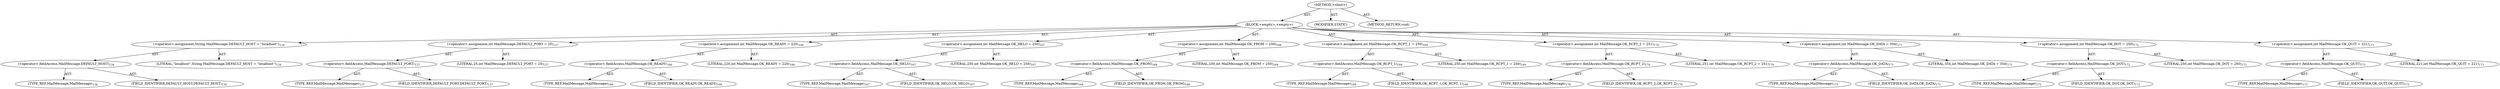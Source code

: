 digraph "&lt;clinit&gt;" {  
"111669149727" [label = <(METHOD,&lt;clinit&gt;)> ]
"25769803843" [label = <(BLOCK,&lt;empty&gt;,&lt;empty&gt;)> ]
"30064771337" [label = <(&lt;operator&gt;.assignment,String MailMessage.DEFAULT_HOST = &quot;localhost&quot;)<SUB>134</SUB>> ]
"30064771338" [label = <(&lt;operator&gt;.fieldAccess,MailMessage.DEFAULT_HOST)<SUB>134</SUB>> ]
"180388626446" [label = <(TYPE_REF,MailMessage,MailMessage)<SUB>134</SUB>> ]
"55834574913" [label = <(FIELD_IDENTIFIER,DEFAULT_HOST,DEFAULT_HOST)<SUB>134</SUB>> ]
"90194313263" [label = <(LITERAL,&quot;localhost&quot;,String MailMessage.DEFAULT_HOST = &quot;localhost&quot;)<SUB>134</SUB>> ]
"30064771339" [label = <(&lt;operator&gt;.assignment,int MailMessage.DEFAULT_PORT = 25)<SUB>137</SUB>> ]
"30064771340" [label = <(&lt;operator&gt;.fieldAccess,MailMessage.DEFAULT_PORT)<SUB>137</SUB>> ]
"180388626447" [label = <(TYPE_REF,MailMessage,MailMessage)<SUB>137</SUB>> ]
"55834574914" [label = <(FIELD_IDENTIFIER,DEFAULT_PORT,DEFAULT_PORT)<SUB>137</SUB>> ]
"90194313264" [label = <(LITERAL,25,int MailMessage.DEFAULT_PORT = 25)<SUB>137</SUB>> ]
"30064771341" [label = <(&lt;operator&gt;.assignment,int MailMessage.OK_READY = 220)<SUB>166</SUB>> ]
"30064771342" [label = <(&lt;operator&gt;.fieldAccess,MailMessage.OK_READY)<SUB>166</SUB>> ]
"180388626448" [label = <(TYPE_REF,MailMessage,MailMessage)<SUB>166</SUB>> ]
"55834574915" [label = <(FIELD_IDENTIFIER,OK_READY,OK_READY)<SUB>166</SUB>> ]
"90194313265" [label = <(LITERAL,220,int MailMessage.OK_READY = 220)<SUB>166</SUB>> ]
"30064771343" [label = <(&lt;operator&gt;.assignment,int MailMessage.OK_HELO = 250)<SUB>167</SUB>> ]
"30064771344" [label = <(&lt;operator&gt;.fieldAccess,MailMessage.OK_HELO)<SUB>167</SUB>> ]
"180388626449" [label = <(TYPE_REF,MailMessage,MailMessage)<SUB>167</SUB>> ]
"55834574916" [label = <(FIELD_IDENTIFIER,OK_HELO,OK_HELO)<SUB>167</SUB>> ]
"90194313266" [label = <(LITERAL,250,int MailMessage.OK_HELO = 250)<SUB>167</SUB>> ]
"30064771345" [label = <(&lt;operator&gt;.assignment,int MailMessage.OK_FROM = 250)<SUB>168</SUB>> ]
"30064771346" [label = <(&lt;operator&gt;.fieldAccess,MailMessage.OK_FROM)<SUB>168</SUB>> ]
"180388626450" [label = <(TYPE_REF,MailMessage,MailMessage)<SUB>168</SUB>> ]
"55834574917" [label = <(FIELD_IDENTIFIER,OK_FROM,OK_FROM)<SUB>168</SUB>> ]
"90194313267" [label = <(LITERAL,250,int MailMessage.OK_FROM = 250)<SUB>168</SUB>> ]
"30064771347" [label = <(&lt;operator&gt;.assignment,int MailMessage.OK_RCPT_1 = 250)<SUB>169</SUB>> ]
"30064771348" [label = <(&lt;operator&gt;.fieldAccess,MailMessage.OK_RCPT_1)<SUB>169</SUB>> ]
"180388626451" [label = <(TYPE_REF,MailMessage,MailMessage)<SUB>169</SUB>> ]
"55834574918" [label = <(FIELD_IDENTIFIER,OK_RCPT_1,OK_RCPT_1)<SUB>169</SUB>> ]
"90194313268" [label = <(LITERAL,250,int MailMessage.OK_RCPT_1 = 250)<SUB>169</SUB>> ]
"30064771349" [label = <(&lt;operator&gt;.assignment,int MailMessage.OK_RCPT_2 = 251)<SUB>170</SUB>> ]
"30064771350" [label = <(&lt;operator&gt;.fieldAccess,MailMessage.OK_RCPT_2)<SUB>170</SUB>> ]
"180388626452" [label = <(TYPE_REF,MailMessage,MailMessage)<SUB>170</SUB>> ]
"55834574919" [label = <(FIELD_IDENTIFIER,OK_RCPT_2,OK_RCPT_2)<SUB>170</SUB>> ]
"90194313269" [label = <(LITERAL,251,int MailMessage.OK_RCPT_2 = 251)<SUB>170</SUB>> ]
"30064771351" [label = <(&lt;operator&gt;.assignment,int MailMessage.OK_DATA = 354)<SUB>171</SUB>> ]
"30064771352" [label = <(&lt;operator&gt;.fieldAccess,MailMessage.OK_DATA)<SUB>171</SUB>> ]
"180388626453" [label = <(TYPE_REF,MailMessage,MailMessage)<SUB>171</SUB>> ]
"55834574920" [label = <(FIELD_IDENTIFIER,OK_DATA,OK_DATA)<SUB>171</SUB>> ]
"90194313270" [label = <(LITERAL,354,int MailMessage.OK_DATA = 354)<SUB>171</SUB>> ]
"30064771353" [label = <(&lt;operator&gt;.assignment,int MailMessage.OK_DOT = 250)<SUB>172</SUB>> ]
"30064771354" [label = <(&lt;operator&gt;.fieldAccess,MailMessage.OK_DOT)<SUB>172</SUB>> ]
"180388626454" [label = <(TYPE_REF,MailMessage,MailMessage)<SUB>172</SUB>> ]
"55834574921" [label = <(FIELD_IDENTIFIER,OK_DOT,OK_DOT)<SUB>172</SUB>> ]
"90194313271" [label = <(LITERAL,250,int MailMessage.OK_DOT = 250)<SUB>172</SUB>> ]
"30064771355" [label = <(&lt;operator&gt;.assignment,int MailMessage.OK_QUIT = 221)<SUB>173</SUB>> ]
"30064771356" [label = <(&lt;operator&gt;.fieldAccess,MailMessage.OK_QUIT)<SUB>173</SUB>> ]
"180388626455" [label = <(TYPE_REF,MailMessage,MailMessage)<SUB>173</SUB>> ]
"55834574922" [label = <(FIELD_IDENTIFIER,OK_QUIT,OK_QUIT)<SUB>173</SUB>> ]
"90194313272" [label = <(LITERAL,221,int MailMessage.OK_QUIT = 221)<SUB>173</SUB>> ]
"133143986251" [label = <(MODIFIER,STATIC)> ]
"128849018911" [label = <(METHOD_RETURN,void)> ]
  "111669149727" -> "25769803843"  [ label = "AST: "] 
  "111669149727" -> "133143986251"  [ label = "AST: "] 
  "111669149727" -> "128849018911"  [ label = "AST: "] 
  "25769803843" -> "30064771337"  [ label = "AST: "] 
  "25769803843" -> "30064771339"  [ label = "AST: "] 
  "25769803843" -> "30064771341"  [ label = "AST: "] 
  "25769803843" -> "30064771343"  [ label = "AST: "] 
  "25769803843" -> "30064771345"  [ label = "AST: "] 
  "25769803843" -> "30064771347"  [ label = "AST: "] 
  "25769803843" -> "30064771349"  [ label = "AST: "] 
  "25769803843" -> "30064771351"  [ label = "AST: "] 
  "25769803843" -> "30064771353"  [ label = "AST: "] 
  "25769803843" -> "30064771355"  [ label = "AST: "] 
  "30064771337" -> "30064771338"  [ label = "AST: "] 
  "30064771337" -> "90194313263"  [ label = "AST: "] 
  "30064771338" -> "180388626446"  [ label = "AST: "] 
  "30064771338" -> "55834574913"  [ label = "AST: "] 
  "30064771339" -> "30064771340"  [ label = "AST: "] 
  "30064771339" -> "90194313264"  [ label = "AST: "] 
  "30064771340" -> "180388626447"  [ label = "AST: "] 
  "30064771340" -> "55834574914"  [ label = "AST: "] 
  "30064771341" -> "30064771342"  [ label = "AST: "] 
  "30064771341" -> "90194313265"  [ label = "AST: "] 
  "30064771342" -> "180388626448"  [ label = "AST: "] 
  "30064771342" -> "55834574915"  [ label = "AST: "] 
  "30064771343" -> "30064771344"  [ label = "AST: "] 
  "30064771343" -> "90194313266"  [ label = "AST: "] 
  "30064771344" -> "180388626449"  [ label = "AST: "] 
  "30064771344" -> "55834574916"  [ label = "AST: "] 
  "30064771345" -> "30064771346"  [ label = "AST: "] 
  "30064771345" -> "90194313267"  [ label = "AST: "] 
  "30064771346" -> "180388626450"  [ label = "AST: "] 
  "30064771346" -> "55834574917"  [ label = "AST: "] 
  "30064771347" -> "30064771348"  [ label = "AST: "] 
  "30064771347" -> "90194313268"  [ label = "AST: "] 
  "30064771348" -> "180388626451"  [ label = "AST: "] 
  "30064771348" -> "55834574918"  [ label = "AST: "] 
  "30064771349" -> "30064771350"  [ label = "AST: "] 
  "30064771349" -> "90194313269"  [ label = "AST: "] 
  "30064771350" -> "180388626452"  [ label = "AST: "] 
  "30064771350" -> "55834574919"  [ label = "AST: "] 
  "30064771351" -> "30064771352"  [ label = "AST: "] 
  "30064771351" -> "90194313270"  [ label = "AST: "] 
  "30064771352" -> "180388626453"  [ label = "AST: "] 
  "30064771352" -> "55834574920"  [ label = "AST: "] 
  "30064771353" -> "30064771354"  [ label = "AST: "] 
  "30064771353" -> "90194313271"  [ label = "AST: "] 
  "30064771354" -> "180388626454"  [ label = "AST: "] 
  "30064771354" -> "55834574921"  [ label = "AST: "] 
  "30064771355" -> "30064771356"  [ label = "AST: "] 
  "30064771355" -> "90194313272"  [ label = "AST: "] 
  "30064771356" -> "180388626455"  [ label = "AST: "] 
  "30064771356" -> "55834574922"  [ label = "AST: "] 
}
